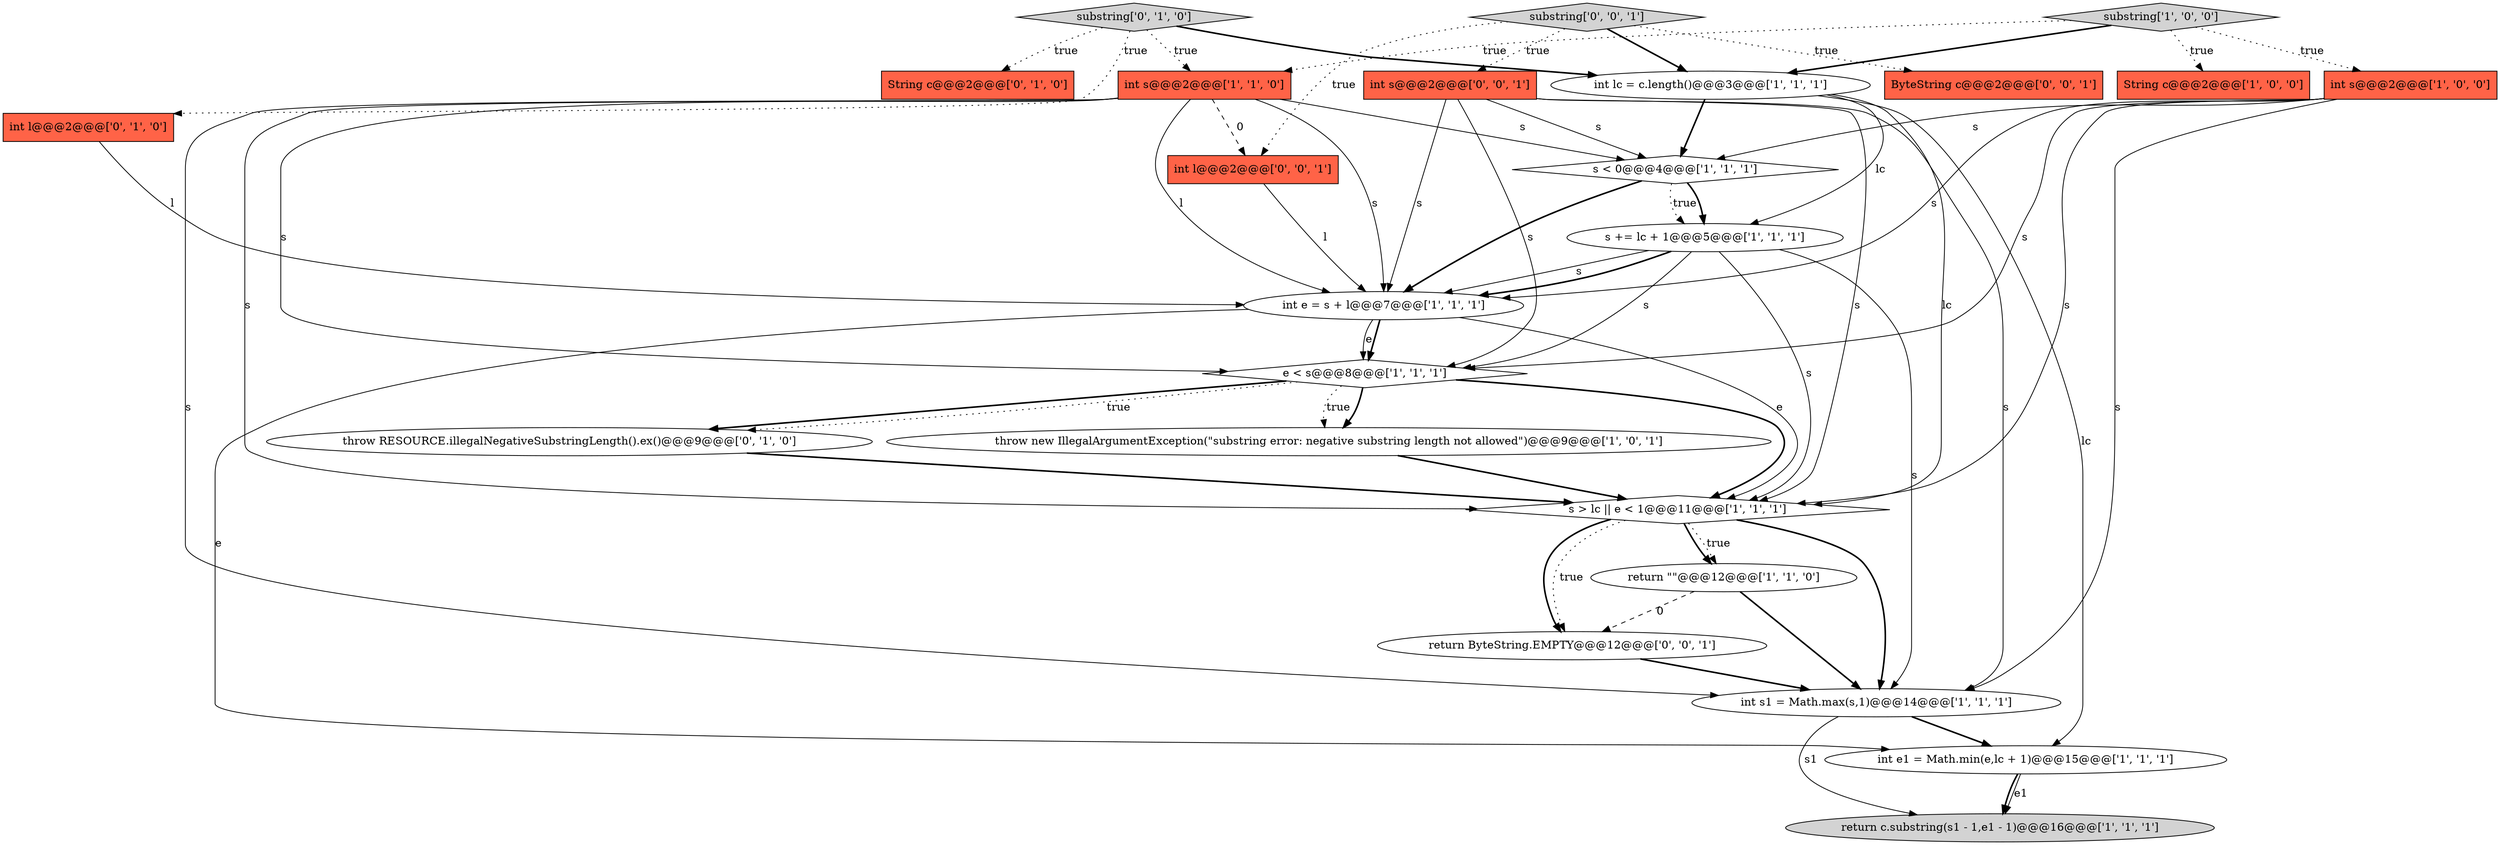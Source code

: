 digraph {
18 [style = filled, label = "throw RESOURCE.illegalNegativeSubstringLength().ex()@@@9@@@['0', '1', '0']", fillcolor = white, shape = ellipse image = "AAA0AAABBB2BBB"];
2 [style = filled, label = "return c.substring(s1 - 1,e1 - 1)@@@16@@@['1', '1', '1']", fillcolor = lightgray, shape = ellipse image = "AAA0AAABBB1BBB"];
22 [style = filled, label = "int l@@@2@@@['0', '0', '1']", fillcolor = tomato, shape = box image = "AAA0AAABBB3BBB"];
17 [style = filled, label = "String c@@@2@@@['0', '1', '0']", fillcolor = tomato, shape = box image = "AAA0AAABBB2BBB"];
20 [style = filled, label = "substring['0', '0', '1']", fillcolor = lightgray, shape = diamond image = "AAA0AAABBB3BBB"];
8 [style = filled, label = "int s@@@2@@@['1', '0', '0']", fillcolor = tomato, shape = box image = "AAA0AAABBB1BBB"];
15 [style = filled, label = "int l@@@2@@@['0', '1', '0']", fillcolor = tomato, shape = box image = "AAA0AAABBB2BBB"];
0 [style = filled, label = "throw new IllegalArgumentException(\"substring error: negative substring length not allowed\")@@@9@@@['1', '0', '1']", fillcolor = white, shape = ellipse image = "AAA0AAABBB1BBB"];
16 [style = filled, label = "substring['0', '1', '0']", fillcolor = lightgray, shape = diamond image = "AAA0AAABBB2BBB"];
21 [style = filled, label = "int s@@@2@@@['0', '0', '1']", fillcolor = tomato, shape = box image = "AAA0AAABBB3BBB"];
14 [style = filled, label = "int lc = c.length()@@@3@@@['1', '1', '1']", fillcolor = white, shape = ellipse image = "AAA0AAABBB1BBB"];
3 [style = filled, label = "e < s@@@8@@@['1', '1', '1']", fillcolor = white, shape = diamond image = "AAA0AAABBB1BBB"];
6 [style = filled, label = "int e = s + l@@@7@@@['1', '1', '1']", fillcolor = white, shape = ellipse image = "AAA0AAABBB1BBB"];
5 [style = filled, label = "s < 0@@@4@@@['1', '1', '1']", fillcolor = white, shape = diamond image = "AAA0AAABBB1BBB"];
23 [style = filled, label = "return ByteString.EMPTY@@@12@@@['0', '0', '1']", fillcolor = white, shape = ellipse image = "AAA0AAABBB3BBB"];
10 [style = filled, label = "substring['1', '0', '0']", fillcolor = lightgray, shape = diamond image = "AAA0AAABBB1BBB"];
4 [style = filled, label = "return \"\"@@@12@@@['1', '1', '0']", fillcolor = white, shape = ellipse image = "AAA0AAABBB1BBB"];
19 [style = filled, label = "ByteString c@@@2@@@['0', '0', '1']", fillcolor = tomato, shape = box image = "AAA0AAABBB3BBB"];
12 [style = filled, label = "int s1 = Math.max(s,1)@@@14@@@['1', '1', '1']", fillcolor = white, shape = ellipse image = "AAA0AAABBB1BBB"];
9 [style = filled, label = "int s@@@2@@@['1', '1', '0']", fillcolor = tomato, shape = box image = "AAA0AAABBB1BBB"];
11 [style = filled, label = "int e1 = Math.min(e,lc + 1)@@@15@@@['1', '1', '1']", fillcolor = white, shape = ellipse image = "AAA0AAABBB1BBB"];
1 [style = filled, label = "String c@@@2@@@['1', '0', '0']", fillcolor = tomato, shape = box image = "AAA0AAABBB1BBB"];
7 [style = filled, label = "s > lc || e < 1@@@11@@@['1', '1', '1']", fillcolor = white, shape = diamond image = "AAA0AAABBB1BBB"];
13 [style = filled, label = "s += lc + 1@@@5@@@['1', '1', '1']", fillcolor = white, shape = ellipse image = "AAA0AAABBB1BBB"];
9->7 [style = solid, label="s"];
6->3 [style = bold, label=""];
10->8 [style = dotted, label="true"];
13->7 [style = solid, label="s"];
6->3 [style = solid, label="e"];
16->9 [style = dotted, label="true"];
22->6 [style = solid, label="l"];
10->14 [style = bold, label=""];
7->12 [style = bold, label=""];
8->3 [style = solid, label="s"];
8->5 [style = solid, label="s"];
21->6 [style = solid, label="s"];
16->17 [style = dotted, label="true"];
14->7 [style = solid, label="lc"];
12->11 [style = bold, label=""];
16->15 [style = dotted, label="true"];
8->6 [style = solid, label="s"];
20->14 [style = bold, label=""];
9->3 [style = solid, label="s"];
9->22 [style = dashed, label="0"];
13->6 [style = solid, label="s"];
8->12 [style = solid, label="s"];
7->4 [style = bold, label=""];
21->12 [style = solid, label="s"];
20->21 [style = dotted, label="true"];
10->9 [style = dotted, label="true"];
6->7 [style = solid, label="e"];
21->5 [style = solid, label="s"];
14->11 [style = solid, label="lc"];
11->2 [style = bold, label=""];
3->0 [style = bold, label=""];
0->7 [style = bold, label=""];
3->18 [style = bold, label=""];
14->13 [style = solid, label="lc"];
5->13 [style = dotted, label="true"];
9->6 [style = solid, label="s"];
21->3 [style = solid, label="s"];
7->23 [style = dotted, label="true"];
9->6 [style = solid, label="l"];
5->6 [style = bold, label=""];
13->3 [style = solid, label="s"];
3->7 [style = bold, label=""];
9->5 [style = solid, label="s"];
5->13 [style = bold, label=""];
7->23 [style = bold, label=""];
7->4 [style = dotted, label="true"];
3->18 [style = dotted, label="true"];
8->7 [style = solid, label="s"];
3->0 [style = dotted, label="true"];
13->12 [style = solid, label="s"];
4->12 [style = bold, label=""];
9->12 [style = solid, label="s"];
15->6 [style = solid, label="l"];
6->11 [style = solid, label="e"];
16->14 [style = bold, label=""];
23->12 [style = bold, label=""];
20->19 [style = dotted, label="true"];
20->22 [style = dotted, label="true"];
10->1 [style = dotted, label="true"];
13->6 [style = bold, label=""];
18->7 [style = bold, label=""];
4->23 [style = dashed, label="0"];
11->2 [style = solid, label="e1"];
21->7 [style = solid, label="s"];
14->5 [style = bold, label=""];
12->2 [style = solid, label="s1"];
}
